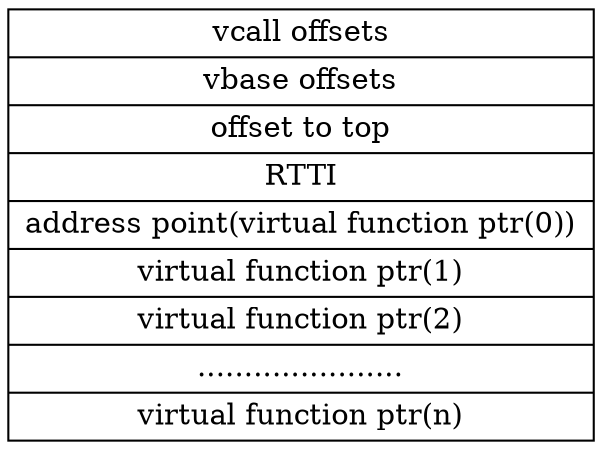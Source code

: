 digraph virtual_table{
	vtable[
		shape = record,
		label = "{
			vcall offsets | 
			vbase offsets | 
			offset to top | 
			RTTI | 
			address point(virtual function ptr(0)) |
			virtual function ptr(1) |
			virtual function ptr(2) |
			......................	|
			virtual function ptr(n)
		}"
	];
}
